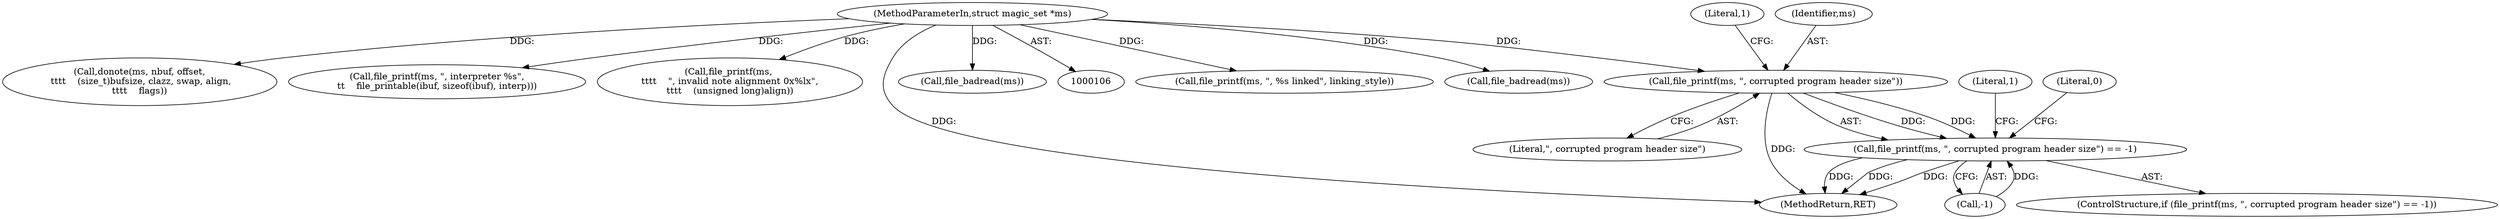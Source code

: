 digraph "0_file_ce90e05774dd77d86cfc8dfa6da57b32816841c4_4@pointer" {
"1000141" [label="(Call,file_printf(ms, \", corrupted program header size\"))"];
"1000107" [label="(MethodParameterIn,struct magic_set *ms)"];
"1000140" [label="(Call,file_printf(ms, \", corrupted program header size\") == -1)"];
"1000328" [label="(Call,file_printf(ms, \", %s linked\", linking_style))"];
"1000107" [label="(MethodParameterIn,struct magic_set *ms)"];
"1000246" [label="(Call,file_badread(ms))"];
"1000307" [label="(Call,donote(ms, nbuf, offset,\n \t\t\t\t    (size_t)bufsize, clazz, swap, align,\n\t\t\t\t    flags))"];
"1000148" [label="(Literal,1)"];
"1000141" [label="(Call,file_printf(ms, \", corrupted program header size\"))"];
"1000145" [label="(Literal,1)"];
"1000150" [label="(Literal,0)"];
"1000142" [label="(Identifier,ms)"];
"1000143" [label="(Literal,\", corrupted program header size\")"];
"1000140" [label="(Call,file_printf(ms, \", corrupted program header size\") == -1)"];
"1000343" [label="(Call,file_printf(ms, \", interpreter %s\",\n\t\t    file_printable(ibuf, sizeof(ibuf), interp)))"];
"1000208" [label="(Call,file_printf(ms, \n\t\t\t\t    \", invalid note alignment 0x%lx\",\n\t\t\t\t    (unsigned long)align))"];
"1000139" [label="(ControlStructure,if (file_printf(ms, \", corrupted program header size\") == -1))"];
"1000358" [label="(MethodReturn,RET)"];
"1000167" [label="(Call,file_badread(ms))"];
"1000144" [label="(Call,-1)"];
"1000141" -> "1000140"  [label="AST: "];
"1000141" -> "1000143"  [label="CFG: "];
"1000142" -> "1000141"  [label="AST: "];
"1000143" -> "1000141"  [label="AST: "];
"1000145" -> "1000141"  [label="CFG: "];
"1000141" -> "1000358"  [label="DDG: "];
"1000141" -> "1000140"  [label="DDG: "];
"1000141" -> "1000140"  [label="DDG: "];
"1000107" -> "1000141"  [label="DDG: "];
"1000107" -> "1000106"  [label="AST: "];
"1000107" -> "1000358"  [label="DDG: "];
"1000107" -> "1000167"  [label="DDG: "];
"1000107" -> "1000208"  [label="DDG: "];
"1000107" -> "1000246"  [label="DDG: "];
"1000107" -> "1000307"  [label="DDG: "];
"1000107" -> "1000328"  [label="DDG: "];
"1000107" -> "1000343"  [label="DDG: "];
"1000140" -> "1000139"  [label="AST: "];
"1000140" -> "1000144"  [label="CFG: "];
"1000144" -> "1000140"  [label="AST: "];
"1000148" -> "1000140"  [label="CFG: "];
"1000150" -> "1000140"  [label="CFG: "];
"1000140" -> "1000358"  [label="DDG: "];
"1000140" -> "1000358"  [label="DDG: "];
"1000140" -> "1000358"  [label="DDG: "];
"1000144" -> "1000140"  [label="DDG: "];
}
